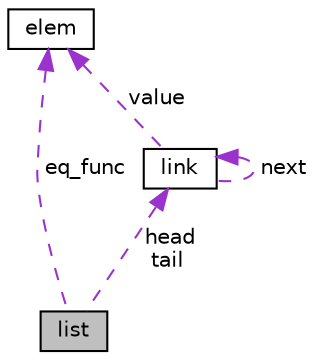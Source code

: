 digraph "list"
{
 // LATEX_PDF_SIZE
  edge [fontname="Helvetica",fontsize="10",labelfontname="Helvetica",labelfontsize="10"];
  node [fontname="Helvetica",fontsize="10",shape=record];
  Node1 [label="list",height=0.2,width=0.4,color="black", fillcolor="grey75", style="filled", fontcolor="black",tooltip=" "];
  Node2 -> Node1 [dir="back",color="darkorchid3",fontsize="10",style="dashed",label=" head\ntail" ,fontname="Helvetica"];
  Node2 [label="link",height=0.2,width=0.4,color="black", fillcolor="white", style="filled",URL="$structlink.html",tooltip=" "];
  Node2 -> Node2 [dir="back",color="darkorchid3",fontsize="10",style="dashed",label=" next" ,fontname="Helvetica"];
  Node3 -> Node2 [dir="back",color="darkorchid3",fontsize="10",style="dashed",label=" value" ,fontname="Helvetica"];
  Node3 [label="elem",height=0.2,width=0.4,color="black", fillcolor="white", style="filled",URL="$unionelem.html",tooltip=" "];
  Node3 -> Node1 [dir="back",color="darkorchid3",fontsize="10",style="dashed",label=" eq_func" ,fontname="Helvetica"];
}
